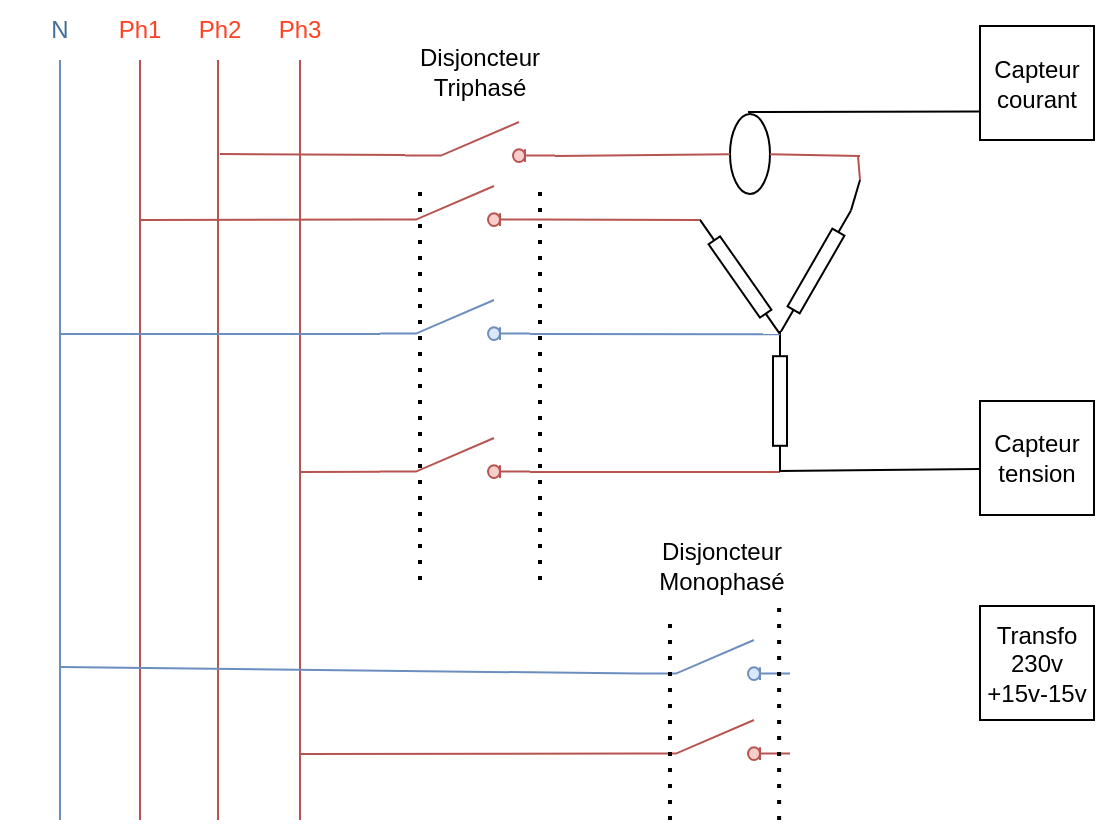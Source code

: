<mxfile version="23.1.5" type="device">
  <diagram name="Page-1" id="L8QuVUaq8YHzWdnUO0x3">
    <mxGraphModel dx="1122" dy="694" grid="1" gridSize="10" guides="1" tooltips="1" connect="1" arrows="1" fold="1" page="1" pageScale="1" pageWidth="827" pageHeight="1169" math="0" shadow="0">
      <root>
        <mxCell id="0" />
        <mxCell id="1" parent="0" />
        <mxCell id="cs4dtVgFudFPthm_U2jf-44" value="" style="ellipse;whiteSpace=wrap;html=1;fillColor=none;rotation=-90;strokeColor=default;" vertex="1" parent="1">
          <mxGeometry x="365" y="117" width="40" height="20" as="geometry" />
        </mxCell>
        <mxCell id="cs4dtVgFudFPthm_U2jf-1" value="" style="endArrow=none;html=1;rounded=0;fillColor=#f8cecc;strokeColor=#b85450;" edge="1" parent="1">
          <mxGeometry width="50" height="50" relative="1" as="geometry">
            <mxPoint x="80" y="460" as="sourcePoint" />
            <mxPoint x="80" y="80" as="targetPoint" />
          </mxGeometry>
        </mxCell>
        <mxCell id="cs4dtVgFudFPthm_U2jf-2" value="" style="endArrow=none;html=1;rounded=0;fillColor=#f8cecc;strokeColor=#b85450;" edge="1" parent="1">
          <mxGeometry width="50" height="50" relative="1" as="geometry">
            <mxPoint x="119" y="460" as="sourcePoint" />
            <mxPoint x="119" y="80" as="targetPoint" />
          </mxGeometry>
        </mxCell>
        <mxCell id="cs4dtVgFudFPthm_U2jf-3" value="" style="endArrow=none;html=1;rounded=0;fillColor=#f8cecc;strokeColor=#b85450;" edge="1" parent="1">
          <mxGeometry width="50" height="50" relative="1" as="geometry">
            <mxPoint x="160" y="460" as="sourcePoint" />
            <mxPoint x="160" y="80" as="targetPoint" />
          </mxGeometry>
        </mxCell>
        <mxCell id="cs4dtVgFudFPthm_U2jf-4" value="" style="endArrow=none;html=1;rounded=0;fillColor=#dae8fc;strokeColor=#6c8ebf;" edge="1" parent="1">
          <mxGeometry width="50" height="50" relative="1" as="geometry">
            <mxPoint x="40" y="460" as="sourcePoint" />
            <mxPoint x="40" y="80" as="targetPoint" />
          </mxGeometry>
        </mxCell>
        <mxCell id="cs4dtVgFudFPthm_U2jf-5" value="" style="html=1;shape=mxgraph.electrical.electro-mechanical.switchDisconnector;aspect=fixed;elSwitchState=off;fillColor=#f8cecc;strokeColor=#b85450;" vertex="1" parent="1">
          <mxGeometry x="200" y="143" width="75" height="20" as="geometry" />
        </mxCell>
        <mxCell id="cs4dtVgFudFPthm_U2jf-6" value="" style="html=1;shape=mxgraph.electrical.electro-mechanical.switchDisconnector;aspect=fixed;elSwitchState=off;fillColor=#dae8fc;strokeColor=#6c8ebf;" vertex="1" parent="1">
          <mxGeometry x="200" y="200" width="75" height="20" as="geometry" />
        </mxCell>
        <mxCell id="cs4dtVgFudFPthm_U2jf-8" value="" style="html=1;shape=mxgraph.electrical.electro-mechanical.switchDisconnector;aspect=fixed;elSwitchState=off;fillColor=#f8cecc;strokeColor=#b85450;" vertex="1" parent="1">
          <mxGeometry x="200" y="269" width="75" height="20" as="geometry" />
        </mxCell>
        <mxCell id="cs4dtVgFudFPthm_U2jf-9" value="" style="endArrow=none;html=1;rounded=0;entryX=0;entryY=0.84;entryDx=0;entryDy=0;fillColor=#f8cecc;strokeColor=#b85450;" edge="1" parent="1">
          <mxGeometry width="50" height="50" relative="1" as="geometry">
            <mxPoint x="80" y="160" as="sourcePoint" />
            <mxPoint x="200" y="159.8" as="targetPoint" />
          </mxGeometry>
        </mxCell>
        <mxCell id="cs4dtVgFudFPthm_U2jf-10" value="" style="endArrow=none;html=1;rounded=0;fillColor=#dae8fc;strokeColor=#6c8ebf;" edge="1" parent="1">
          <mxGeometry width="50" height="50" relative="1" as="geometry">
            <mxPoint x="40" y="217" as="sourcePoint" />
            <mxPoint x="200" y="217" as="targetPoint" />
          </mxGeometry>
        </mxCell>
        <mxCell id="cs4dtVgFudFPthm_U2jf-12" value="" style="endArrow=none;html=1;rounded=0;entryX=0;entryY=0.84;entryDx=0;entryDy=0;fillColor=#f8cecc;strokeColor=#b85450;" edge="1" parent="1">
          <mxGeometry width="50" height="50" relative="1" as="geometry">
            <mxPoint x="160" y="286" as="sourcePoint" />
            <mxPoint x="200" y="285.85" as="targetPoint" />
          </mxGeometry>
        </mxCell>
        <mxCell id="cs4dtVgFudFPthm_U2jf-13" value="" style="endArrow=none;dashed=1;html=1;dashPattern=1 3;strokeWidth=2;rounded=0;" edge="1" parent="1">
          <mxGeometry width="50" height="50" relative="1" as="geometry">
            <mxPoint x="220" y="340" as="sourcePoint" />
            <mxPoint x="220" y="140" as="targetPoint" />
          </mxGeometry>
        </mxCell>
        <mxCell id="cs4dtVgFudFPthm_U2jf-14" value="" style="endArrow=none;dashed=1;html=1;dashPattern=1 3;strokeWidth=2;rounded=0;" edge="1" parent="1">
          <mxGeometry width="50" height="50" relative="1" as="geometry">
            <mxPoint x="280" y="340" as="sourcePoint" />
            <mxPoint x="280" y="140" as="targetPoint" />
          </mxGeometry>
        </mxCell>
        <mxCell id="cs4dtVgFudFPthm_U2jf-15" value="Disjoncteur Triphasé" style="text;html=1;align=center;verticalAlign=middle;whiteSpace=wrap;rounded=0;" vertex="1" parent="1">
          <mxGeometry x="220" y="71" width="60" height="30" as="geometry" />
        </mxCell>
        <mxCell id="cs4dtVgFudFPthm_U2jf-16" value="" style="pointerEvents=1;verticalLabelPosition=bottom;shadow=0;dashed=0;align=center;html=1;verticalAlign=top;shape=mxgraph.electrical.resistors.resistor_1;rotation=-60;" vertex="1" parent="1">
          <mxGeometry x="383" y="182" width="70" height="7" as="geometry" />
        </mxCell>
        <mxCell id="cs4dtVgFudFPthm_U2jf-17" value="" style="pointerEvents=1;verticalLabelPosition=bottom;shadow=0;dashed=0;align=center;html=1;verticalAlign=top;shape=mxgraph.electrical.resistors.resistor_1;rotation=-125;" vertex="1" parent="1">
          <mxGeometry x="345" y="185" width="70" height="7" as="geometry" />
        </mxCell>
        <mxCell id="cs4dtVgFudFPthm_U2jf-18" value="" style="pointerEvents=1;verticalLabelPosition=bottom;shadow=0;dashed=0;align=center;html=1;verticalAlign=top;shape=mxgraph.electrical.resistors.resistor_1;rotation=-90;" vertex="1" parent="1">
          <mxGeometry x="365" y="247" width="70" height="7" as="geometry" />
        </mxCell>
        <mxCell id="cs4dtVgFudFPthm_U2jf-19" value="Ph1" style="text;html=1;align=center;verticalAlign=middle;whiteSpace=wrap;rounded=0;fontColor=#FF4124;" vertex="1" parent="1">
          <mxGeometry x="50" y="50" width="60" height="30" as="geometry" />
        </mxCell>
        <mxCell id="cs4dtVgFudFPthm_U2jf-20" value="Ph2" style="text;html=1;align=center;verticalAlign=middle;whiteSpace=wrap;rounded=0;fontColor=#FF4124;" vertex="1" parent="1">
          <mxGeometry x="90" y="50" width="60" height="30" as="geometry" />
        </mxCell>
        <mxCell id="cs4dtVgFudFPthm_U2jf-21" value="Ph3" style="text;html=1;align=center;verticalAlign=middle;whiteSpace=wrap;rounded=0;fontColor=#FF4124;" vertex="1" parent="1">
          <mxGeometry x="130" y="50" width="60" height="30" as="geometry" />
        </mxCell>
        <mxCell id="cs4dtVgFudFPthm_U2jf-22" value="N" style="text;html=1;align=center;verticalAlign=middle;whiteSpace=wrap;rounded=0;fontColor=#456E96;" vertex="1" parent="1">
          <mxGeometry x="10" y="50" width="60" height="30" as="geometry" />
        </mxCell>
        <mxCell id="cs4dtVgFudFPthm_U2jf-23" value="" style="endArrow=none;html=1;rounded=0;entryX=0;entryY=0.5;entryDx=0;entryDy=0;entryPerimeter=0;fillColor=#dae8fc;strokeColor=#6c8ebf;" edge="1" parent="1" target="cs4dtVgFudFPthm_U2jf-17">
          <mxGeometry width="50" height="50" relative="1" as="geometry">
            <mxPoint x="275" y="217" as="sourcePoint" />
            <mxPoint x="325" y="167" as="targetPoint" />
          </mxGeometry>
        </mxCell>
        <mxCell id="cs4dtVgFudFPthm_U2jf-25" value="" style="endArrow=none;html=1;rounded=0;exitX=1;exitY=0.84;exitDx=0;exitDy=0;fillColor=#f8cecc;strokeColor=#b85450;" edge="1" parent="1">
          <mxGeometry width="50" height="50" relative="1" as="geometry">
            <mxPoint x="275" y="159.8" as="sourcePoint" />
            <mxPoint x="360" y="160" as="targetPoint" />
          </mxGeometry>
        </mxCell>
        <mxCell id="cs4dtVgFudFPthm_U2jf-26" value="" style="endArrow=none;html=1;rounded=0;exitX=1;exitY=0.5;exitDx=0;exitDy=0;exitPerimeter=0;" edge="1" parent="1" source="cs4dtVgFudFPthm_U2jf-16">
          <mxGeometry width="50" height="50" relative="1" as="geometry">
            <mxPoint x="393" y="189" as="sourcePoint" />
            <mxPoint x="440" y="140" as="targetPoint" />
          </mxGeometry>
        </mxCell>
        <mxCell id="cs4dtVgFudFPthm_U2jf-29" value="" style="endArrow=none;html=1;rounded=0;fillColor=#f8cecc;strokeColor=#b85450;" edge="1" parent="1">
          <mxGeometry width="50" height="50" relative="1" as="geometry">
            <mxPoint x="275" y="286" as="sourcePoint" />
            <mxPoint x="400" y="286" as="targetPoint" />
          </mxGeometry>
        </mxCell>
        <mxCell id="cs4dtVgFudFPthm_U2jf-30" value="" style="html=1;shape=mxgraph.electrical.electro-mechanical.switchDisconnector;aspect=fixed;elSwitchState=off;fillColor=#f8cecc;strokeColor=#b85450;" vertex="1" parent="1">
          <mxGeometry x="330" y="410" width="75" height="20" as="geometry" />
        </mxCell>
        <mxCell id="cs4dtVgFudFPthm_U2jf-31" value="Disjoncteur Monophasé" style="text;html=1;align=center;verticalAlign=middle;whiteSpace=wrap;rounded=0;" vertex="1" parent="1">
          <mxGeometry x="340.5" y="318" width="60" height="30" as="geometry" />
        </mxCell>
        <mxCell id="cs4dtVgFudFPthm_U2jf-32" value="" style="endArrow=none;html=1;rounded=0;fillColor=#f8cecc;strokeColor=#b85450;" edge="1" parent="1">
          <mxGeometry width="50" height="50" relative="1" as="geometry">
            <mxPoint x="160" y="427" as="sourcePoint" />
            <mxPoint x="330" y="426.8" as="targetPoint" />
          </mxGeometry>
        </mxCell>
        <mxCell id="cs4dtVgFudFPthm_U2jf-33" value="" style="html=1;shape=mxgraph.electrical.electro-mechanical.switchDisconnector;aspect=fixed;elSwitchState=off;fillColor=#f8cecc;strokeColor=#b85450;" vertex="1" parent="1">
          <mxGeometry x="212.5" y="111" width="75" height="20" as="geometry" />
        </mxCell>
        <mxCell id="cs4dtVgFudFPthm_U2jf-34" value="" style="endArrow=none;html=1;rounded=0;fillColor=#f8cecc;strokeColor=#b85450;" edge="1" parent="1" source="cs4dtVgFudFPthm_U2jf-44">
          <mxGeometry width="50" height="50" relative="1" as="geometry">
            <mxPoint x="287.5" y="128" as="sourcePoint" />
            <mxPoint x="440" y="128" as="targetPoint" />
          </mxGeometry>
        </mxCell>
        <mxCell id="cs4dtVgFudFPthm_U2jf-35" value="" style="endArrow=none;html=1;rounded=0;fillColor=#f8cecc;strokeColor=#b85450;" edge="1" parent="1">
          <mxGeometry width="50" height="50" relative="1" as="geometry">
            <mxPoint x="440" y="140" as="sourcePoint" />
            <mxPoint x="439" y="128" as="targetPoint" />
          </mxGeometry>
        </mxCell>
        <mxCell id="cs4dtVgFudFPthm_U2jf-36" value="" style="html=1;shape=mxgraph.electrical.electro-mechanical.switchDisconnector;aspect=fixed;elSwitchState=off;fillColor=#dae8fc;strokeColor=#6c8ebf;" vertex="1" parent="1">
          <mxGeometry x="330" y="370" width="75" height="20" as="geometry" />
        </mxCell>
        <mxCell id="cs4dtVgFudFPthm_U2jf-37" value="" style="endArrow=none;dashed=1;html=1;dashPattern=1 3;strokeWidth=2;rounded=0;" edge="1" parent="1">
          <mxGeometry width="50" height="50" relative="1" as="geometry">
            <mxPoint x="345" y="460" as="sourcePoint" />
            <mxPoint x="345" y="360" as="targetPoint" />
          </mxGeometry>
        </mxCell>
        <mxCell id="cs4dtVgFudFPthm_U2jf-38" value="" style="endArrow=none;dashed=1;html=1;dashPattern=1 3;strokeWidth=2;rounded=0;" edge="1" parent="1">
          <mxGeometry width="50" height="50" relative="1" as="geometry">
            <mxPoint x="399.55" y="460" as="sourcePoint" />
            <mxPoint x="399.55" y="350" as="targetPoint" />
          </mxGeometry>
        </mxCell>
        <mxCell id="cs4dtVgFudFPthm_U2jf-39" value="" style="endArrow=none;html=1;rounded=0;fillColor=#dae8fc;strokeColor=#6c8ebf;entryX=0;entryY=0.84;entryDx=0;entryDy=0;" edge="1" parent="1" target="cs4dtVgFudFPthm_U2jf-36">
          <mxGeometry width="50" height="50" relative="1" as="geometry">
            <mxPoint x="40" y="383.55" as="sourcePoint" />
            <mxPoint x="200" y="383.55" as="targetPoint" />
          </mxGeometry>
        </mxCell>
        <mxCell id="cs4dtVgFudFPthm_U2jf-40" value="" style="endArrow=none;html=1;rounded=0;entryX=0;entryY=0.84;entryDx=0;entryDy=0;fillColor=#f8cecc;strokeColor=#b85450;" edge="1" parent="1">
          <mxGeometry width="50" height="50" relative="1" as="geometry">
            <mxPoint x="120" y="127" as="sourcePoint" />
            <mxPoint x="212.5" y="127.47" as="targetPoint" />
          </mxGeometry>
        </mxCell>
        <mxCell id="cs4dtVgFudFPthm_U2jf-41" value="Capteur courant" style="whiteSpace=wrap;html=1;aspect=fixed;" vertex="1" parent="1">
          <mxGeometry x="500" y="63" width="57" height="57" as="geometry" />
        </mxCell>
        <mxCell id="cs4dtVgFudFPthm_U2jf-42" value="Capteur tension" style="whiteSpace=wrap;html=1;aspect=fixed;" vertex="1" parent="1">
          <mxGeometry x="500" y="250.5" width="57" height="57" as="geometry" />
        </mxCell>
        <mxCell id="cs4dtVgFudFPthm_U2jf-45" value="" style="endArrow=none;html=1;rounded=0;fillColor=#f8cecc;strokeColor=#b85450;" edge="1" parent="1" target="cs4dtVgFudFPthm_U2jf-44">
          <mxGeometry width="50" height="50" relative="1" as="geometry">
            <mxPoint x="287.5" y="128" as="sourcePoint" />
            <mxPoint x="440" y="128" as="targetPoint" />
          </mxGeometry>
        </mxCell>
        <mxCell id="cs4dtVgFudFPthm_U2jf-46" value="" style="endArrow=none;html=1;rounded=0;entryX=0;entryY=0.75;entryDx=0;entryDy=0;" edge="1" parent="1" target="cs4dtVgFudFPthm_U2jf-41">
          <mxGeometry width="50" height="50" relative="1" as="geometry">
            <mxPoint x="384" y="106" as="sourcePoint" />
            <mxPoint x="434" y="56" as="targetPoint" />
          </mxGeometry>
        </mxCell>
        <mxCell id="cs4dtVgFudFPthm_U2jf-47" value="" style="endArrow=none;html=1;rounded=0;endSize=0;startSize=3;jumpSize=3;" edge="1" parent="1">
          <mxGeometry width="50" height="50" relative="1" as="geometry">
            <mxPoint x="399.5" y="285.5" as="sourcePoint" />
            <mxPoint x="500" y="284.5" as="targetPoint" />
          </mxGeometry>
        </mxCell>
        <mxCell id="cs4dtVgFudFPthm_U2jf-48" value="Transfo 230v&lt;br&gt;+15v-15v" style="whiteSpace=wrap;html=1;aspect=fixed;" vertex="1" parent="1">
          <mxGeometry x="500" y="353" width="57" height="57" as="geometry" />
        </mxCell>
      </root>
    </mxGraphModel>
  </diagram>
</mxfile>
